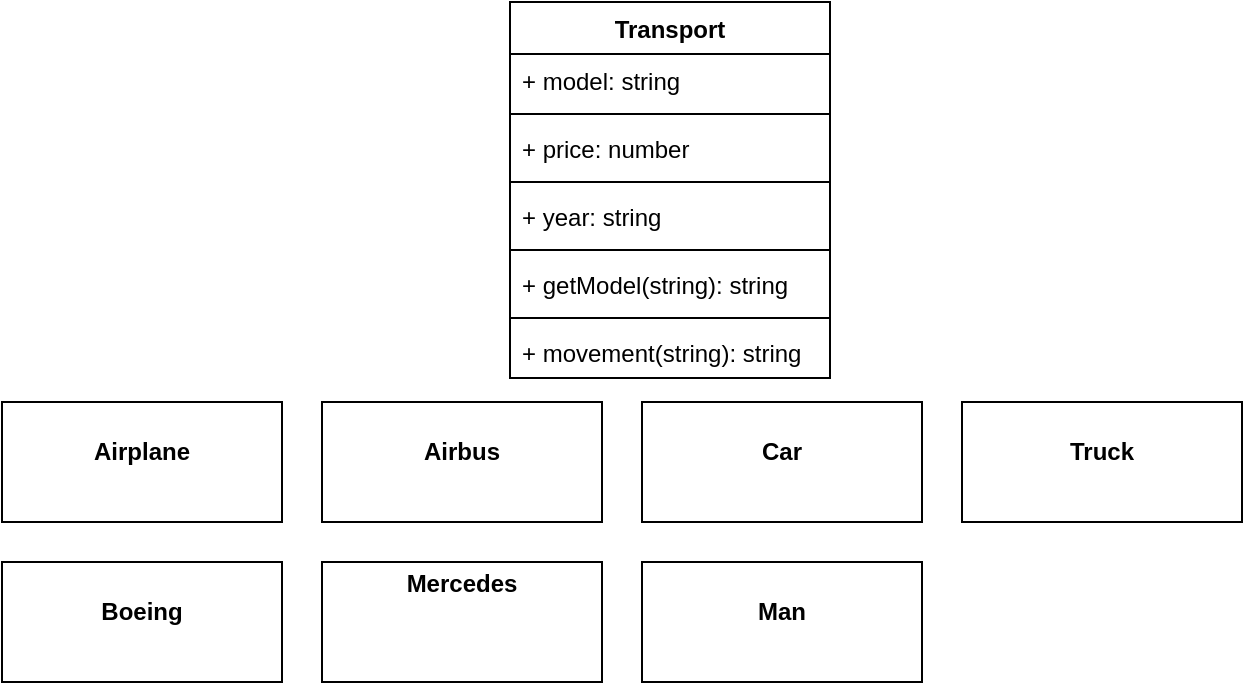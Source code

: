 <mxfile version="20.2.3" type="github">
  <diagram id="CeBDSfWi47rEgPJgW9gN" name="Pagina-1">
    <mxGraphModel dx="782" dy="471" grid="1" gridSize="10" guides="1" tooltips="1" connect="1" arrows="1" fold="1" page="1" pageScale="1" pageWidth="827" pageHeight="1169" math="0" shadow="0">
      <root>
        <mxCell id="0" />
        <mxCell id="1" parent="0" />
        <mxCell id="x-ni0G0Ag5illLgsjkEF-3" value="Transport&#xa;" style="swimlane;fontStyle=1;align=center;verticalAlign=top;childLayout=stackLayout;horizontal=1;startSize=26;horizontalStack=0;resizeParent=1;resizeParentMax=0;resizeLast=0;collapsible=1;marginBottom=0;" vertex="1" parent="1">
          <mxGeometry x="334" y="40" width="160" height="188" as="geometry" />
        </mxCell>
        <mxCell id="x-ni0G0Ag5illLgsjkEF-4" value="+ model: string" style="text;strokeColor=none;fillColor=none;align=left;verticalAlign=top;spacingLeft=4;spacingRight=4;overflow=hidden;rotatable=0;points=[[0,0.5],[1,0.5]];portConstraint=eastwest;" vertex="1" parent="x-ni0G0Ag5illLgsjkEF-3">
          <mxGeometry y="26" width="160" height="26" as="geometry" />
        </mxCell>
        <mxCell id="x-ni0G0Ag5illLgsjkEF-5" value="" style="line;strokeWidth=1;fillColor=none;align=left;verticalAlign=middle;spacingTop=-1;spacingLeft=3;spacingRight=3;rotatable=0;labelPosition=right;points=[];portConstraint=eastwest;" vertex="1" parent="x-ni0G0Ag5illLgsjkEF-3">
          <mxGeometry y="52" width="160" height="8" as="geometry" />
        </mxCell>
        <mxCell id="x-ni0G0Ag5illLgsjkEF-7" value="+ price: number" style="text;strokeColor=none;fillColor=none;align=left;verticalAlign=top;spacingLeft=4;spacingRight=4;overflow=hidden;rotatable=0;points=[[0,0.5],[1,0.5]];portConstraint=eastwest;" vertex="1" parent="x-ni0G0Ag5illLgsjkEF-3">
          <mxGeometry y="60" width="160" height="26" as="geometry" />
        </mxCell>
        <mxCell id="x-ni0G0Ag5illLgsjkEF-11" value="" style="line;strokeWidth=1;fillColor=none;align=left;verticalAlign=middle;spacingTop=-1;spacingLeft=3;spacingRight=3;rotatable=0;labelPosition=right;points=[];portConstraint=eastwest;" vertex="1" parent="x-ni0G0Ag5illLgsjkEF-3">
          <mxGeometry y="86" width="160" height="8" as="geometry" />
        </mxCell>
        <mxCell id="x-ni0G0Ag5illLgsjkEF-10" value="+ year: string" style="text;strokeColor=none;fillColor=none;align=left;verticalAlign=top;spacingLeft=4;spacingRight=4;overflow=hidden;rotatable=0;points=[[0,0.5],[1,0.5]];portConstraint=eastwest;" vertex="1" parent="x-ni0G0Ag5illLgsjkEF-3">
          <mxGeometry y="94" width="160" height="26" as="geometry" />
        </mxCell>
        <mxCell id="x-ni0G0Ag5illLgsjkEF-14" value="" style="line;strokeWidth=1;fillColor=none;align=left;verticalAlign=middle;spacingTop=-1;spacingLeft=3;spacingRight=3;rotatable=0;labelPosition=right;points=[];portConstraint=eastwest;" vertex="1" parent="x-ni0G0Ag5illLgsjkEF-3">
          <mxGeometry y="120" width="160" height="8" as="geometry" />
        </mxCell>
        <mxCell id="x-ni0G0Ag5illLgsjkEF-13" value="+ getModel(string): string" style="text;strokeColor=none;fillColor=none;align=left;verticalAlign=top;spacingLeft=4;spacingRight=4;overflow=hidden;rotatable=0;points=[[0,0.5],[1,0.5]];portConstraint=eastwest;" vertex="1" parent="x-ni0G0Ag5illLgsjkEF-3">
          <mxGeometry y="128" width="160" height="26" as="geometry" />
        </mxCell>
        <mxCell id="x-ni0G0Ag5illLgsjkEF-17" value="" style="line;strokeWidth=1;fillColor=none;align=left;verticalAlign=middle;spacingTop=-1;spacingLeft=3;spacingRight=3;rotatable=0;labelPosition=right;points=[];portConstraint=eastwest;" vertex="1" parent="x-ni0G0Ag5illLgsjkEF-3">
          <mxGeometry y="154" width="160" height="8" as="geometry" />
        </mxCell>
        <mxCell id="x-ni0G0Ag5illLgsjkEF-16" value="+ movement(string): string" style="text;strokeColor=none;fillColor=none;align=left;verticalAlign=top;spacingLeft=4;spacingRight=4;overflow=hidden;rotatable=0;points=[[0,0.5],[1,0.5]];portConstraint=eastwest;" vertex="1" parent="x-ni0G0Ag5illLgsjkEF-3">
          <mxGeometry y="162" width="160" height="26" as="geometry" />
        </mxCell>
        <mxCell id="x-ni0G0Ag5illLgsjkEF-18" value="&lt;p style=&quot;margin:0px;margin-top:4px;text-align:center;&quot;&gt;&lt;br&gt;&lt;b&gt;Airplane&lt;/b&gt;&lt;/p&gt;&lt;p style=&quot;margin:0px;margin-top:4px;text-align:center;&quot;&gt;&lt;b&gt;&lt;br&gt;&lt;/b&gt;&lt;/p&gt;" style="verticalAlign=top;align=left;overflow=fill;fontSize=12;fontFamily=Helvetica;html=1;" vertex="1" parent="1">
          <mxGeometry x="80" y="240" width="140" height="60" as="geometry" />
        </mxCell>
        <mxCell id="x-ni0G0Ag5illLgsjkEF-19" value="&lt;p style=&quot;margin:0px;margin-top:4px;text-align:center;&quot;&gt;&lt;br&gt;&lt;b&gt;Airbus&lt;/b&gt;&lt;/p&gt;&lt;p style=&quot;margin:0px;margin-top:4px;text-align:center;&quot;&gt;&lt;b&gt;&lt;br&gt;&lt;/b&gt;&lt;/p&gt;" style="verticalAlign=top;align=left;overflow=fill;fontSize=12;fontFamily=Helvetica;html=1;" vertex="1" parent="1">
          <mxGeometry x="240" y="240" width="140" height="60" as="geometry" />
        </mxCell>
        <mxCell id="x-ni0G0Ag5illLgsjkEF-20" value="&lt;p style=&quot;margin:0px;margin-top:4px;text-align:center;&quot;&gt;&lt;br&gt;&lt;b&gt;Car&lt;/b&gt;&lt;/p&gt;&lt;p style=&quot;margin:0px;margin-top:4px;text-align:center;&quot;&gt;&lt;b&gt;&lt;br&gt;&lt;/b&gt;&lt;/p&gt;" style="verticalAlign=top;align=left;overflow=fill;fontSize=12;fontFamily=Helvetica;html=1;" vertex="1" parent="1">
          <mxGeometry x="400" y="240" width="140" height="60" as="geometry" />
        </mxCell>
        <mxCell id="x-ni0G0Ag5illLgsjkEF-21" value="&lt;p style=&quot;margin:0px;margin-top:4px;text-align:center;&quot;&gt;&lt;br&gt;&lt;b&gt;Truck&lt;/b&gt;&lt;/p&gt;&lt;p style=&quot;margin:0px;margin-top:4px;text-align:center;&quot;&gt;&lt;b&gt;&lt;br&gt;&lt;/b&gt;&lt;/p&gt;&lt;p style=&quot;margin:0px;margin-top:4px;text-align:center;&quot;&gt;&lt;b&gt;&lt;br&gt;&lt;/b&gt;&lt;/p&gt;" style="verticalAlign=top;align=left;overflow=fill;fontSize=12;fontFamily=Helvetica;html=1;" vertex="1" parent="1">
          <mxGeometry x="560" y="240" width="140" height="60" as="geometry" />
        </mxCell>
        <mxCell id="x-ni0G0Ag5illLgsjkEF-22" value="&lt;p style=&quot;margin:0px;margin-top:4px;text-align:center;&quot;&gt;&lt;br&gt;&lt;b&gt;Boeing&lt;/b&gt;&lt;/p&gt;&lt;p style=&quot;margin:0px;margin-top:4px;text-align:center;&quot;&gt;&lt;b&gt;&lt;br&gt;&lt;/b&gt;&lt;/p&gt;" style="verticalAlign=top;align=left;overflow=fill;fontSize=12;fontFamily=Helvetica;html=1;" vertex="1" parent="1">
          <mxGeometry x="80" y="320" width="140" height="60" as="geometry" />
        </mxCell>
        <mxCell id="x-ni0G0Ag5illLgsjkEF-23" value="&lt;p style=&quot;margin:0px;margin-top:4px;text-align:center;&quot;&gt;&lt;b&gt;Mercedes&lt;/b&gt;&lt;/p&gt;" style="verticalAlign=top;align=left;overflow=fill;fontSize=12;fontFamily=Helvetica;html=1;" vertex="1" parent="1">
          <mxGeometry x="240" y="320" width="140" height="60" as="geometry" />
        </mxCell>
        <mxCell id="x-ni0G0Ag5illLgsjkEF-24" value="&lt;p style=&quot;margin:0px;margin-top:4px;text-align:center;&quot;&gt;&lt;br&gt;&lt;b&gt;Man&lt;/b&gt;&lt;/p&gt;&lt;p style=&quot;margin:0px;margin-top:4px;text-align:center;&quot;&gt;&lt;b&gt;&lt;br&gt;&lt;/b&gt;&lt;/p&gt;" style="verticalAlign=top;align=left;overflow=fill;fontSize=12;fontFamily=Helvetica;html=1;" vertex="1" parent="1">
          <mxGeometry x="400" y="320" width="140" height="60" as="geometry" />
        </mxCell>
      </root>
    </mxGraphModel>
  </diagram>
</mxfile>
